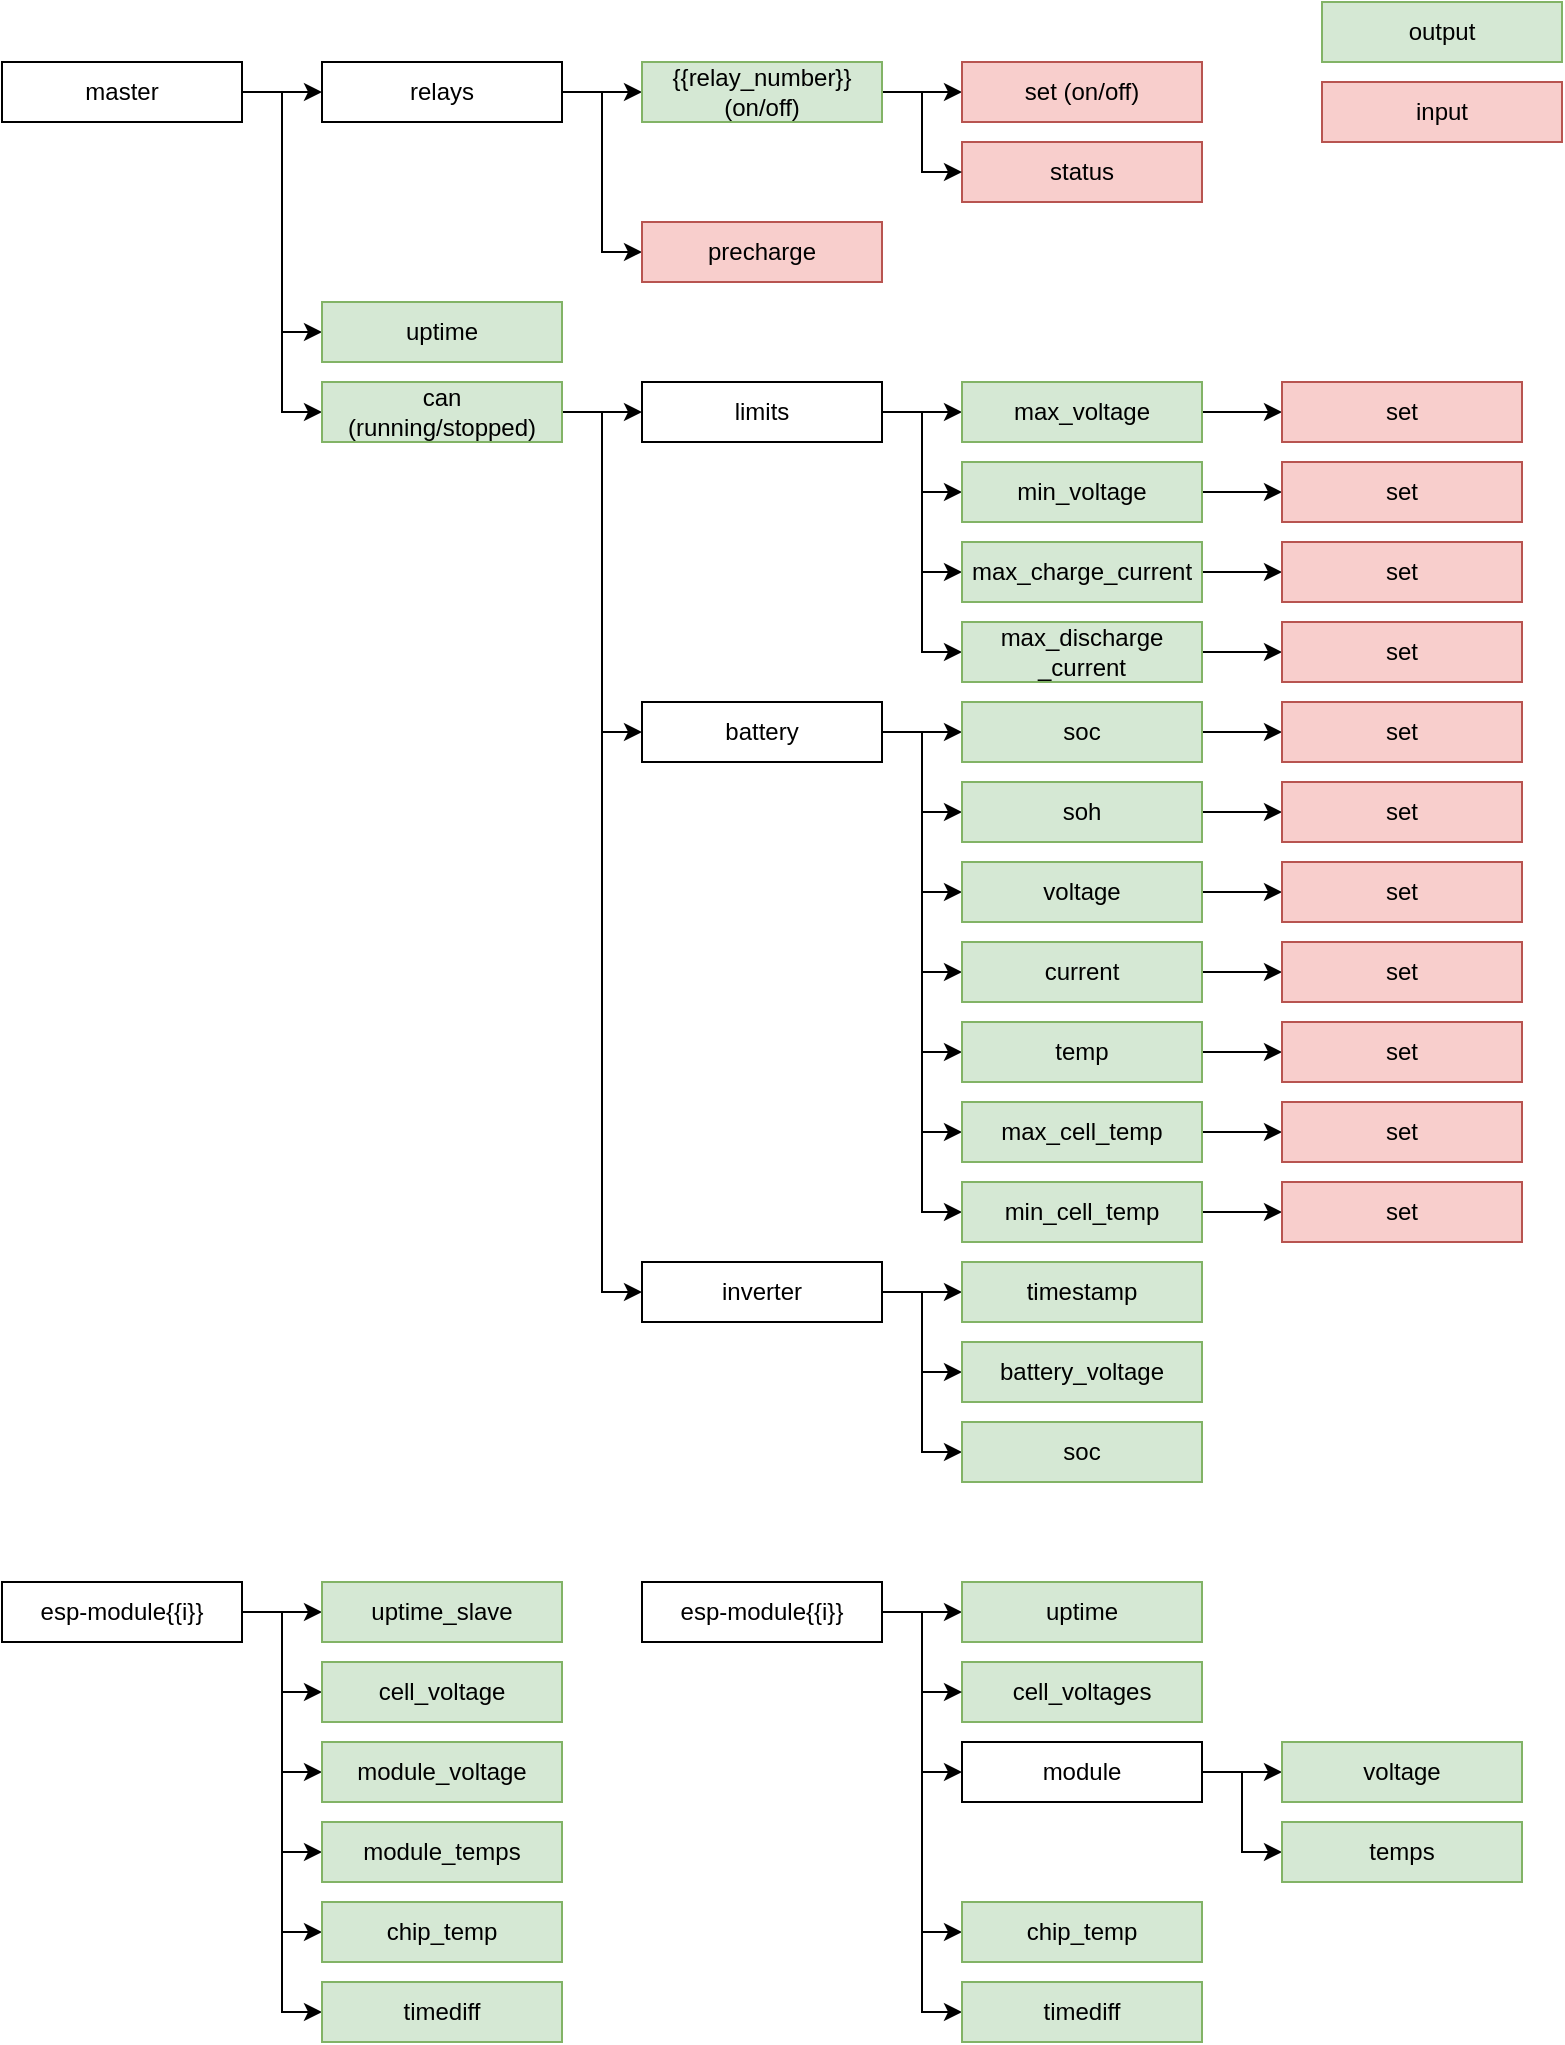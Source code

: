 <mxfile version="15.3.0" type="github">
  <diagram id="C5RBs43oDa-KdzZeNtuy" name="Page-1">
    <mxGraphModel dx="1038" dy="547" grid="1" gridSize="10" guides="1" tooltips="1" connect="1" arrows="1" fold="1" page="1" pageScale="1" pageWidth="827" pageHeight="1169" math="0" shadow="0">
      <root>
        <mxCell id="WIyWlLk6GJQsqaUBKTNV-0" />
        <mxCell id="WIyWlLk6GJQsqaUBKTNV-1" parent="WIyWlLk6GJQsqaUBKTNV-0" />
        <mxCell id="H3WDgLnWywmLZub_K2yU-9" style="edgeStyle=orthogonalEdgeStyle;rounded=0;orthogonalLoop=1;jettySize=auto;html=1;exitX=1;exitY=0.5;exitDx=0;exitDy=0;" edge="1" parent="WIyWlLk6GJQsqaUBKTNV-1" source="H3WDgLnWywmLZub_K2yU-0" target="H3WDgLnWywmLZub_K2yU-1">
          <mxGeometry relative="1" as="geometry" />
        </mxCell>
        <mxCell id="H3WDgLnWywmLZub_K2yU-35" style="edgeStyle=orthogonalEdgeStyle;rounded=0;orthogonalLoop=1;jettySize=auto;html=1;exitX=1;exitY=0.5;exitDx=0;exitDy=0;entryX=0;entryY=0.5;entryDx=0;entryDy=0;" edge="1" parent="WIyWlLk6GJQsqaUBKTNV-1" source="H3WDgLnWywmLZub_K2yU-0" target="H3WDgLnWywmLZub_K2yU-29">
          <mxGeometry relative="1" as="geometry" />
        </mxCell>
        <mxCell id="H3WDgLnWywmLZub_K2yU-53" style="edgeStyle=orthogonalEdgeStyle;rounded=0;orthogonalLoop=1;jettySize=auto;html=1;exitX=1;exitY=0.5;exitDx=0;exitDy=0;entryX=0;entryY=0.5;entryDx=0;entryDy=0;" edge="1" parent="WIyWlLk6GJQsqaUBKTNV-1" source="H3WDgLnWywmLZub_K2yU-0" target="H3WDgLnWywmLZub_K2yU-52">
          <mxGeometry relative="1" as="geometry" />
        </mxCell>
        <mxCell id="H3WDgLnWywmLZub_K2yU-0" value="master" style="rounded=0;whiteSpace=wrap;html=1;" vertex="1" parent="WIyWlLk6GJQsqaUBKTNV-1">
          <mxGeometry x="40" y="40" width="120" height="30" as="geometry" />
        </mxCell>
        <mxCell id="H3WDgLnWywmLZub_K2yU-15" style="edgeStyle=orthogonalEdgeStyle;rounded=0;orthogonalLoop=1;jettySize=auto;html=1;exitX=1;exitY=0.5;exitDx=0;exitDy=0;entryX=0;entryY=0.5;entryDx=0;entryDy=0;" edge="1" parent="WIyWlLk6GJQsqaUBKTNV-1" source="H3WDgLnWywmLZub_K2yU-1" target="H3WDgLnWywmLZub_K2yU-4">
          <mxGeometry relative="1" as="geometry" />
        </mxCell>
        <mxCell id="H3WDgLnWywmLZub_K2yU-16" style="edgeStyle=orthogonalEdgeStyle;rounded=0;orthogonalLoop=1;jettySize=auto;html=1;exitX=1;exitY=0.5;exitDx=0;exitDy=0;entryX=0;entryY=0.5;entryDx=0;entryDy=0;" edge="1" parent="WIyWlLk6GJQsqaUBKTNV-1" source="H3WDgLnWywmLZub_K2yU-1" target="H3WDgLnWywmLZub_K2yU-6">
          <mxGeometry relative="1" as="geometry" />
        </mxCell>
        <mxCell id="H3WDgLnWywmLZub_K2yU-1" value="relays" style="rounded=0;whiteSpace=wrap;html=1;" vertex="1" parent="WIyWlLk6GJQsqaUBKTNV-1">
          <mxGeometry x="200" y="40" width="120" height="30" as="geometry" />
        </mxCell>
        <mxCell id="H3WDgLnWywmLZub_K2yU-30" style="edgeStyle=orthogonalEdgeStyle;rounded=0;orthogonalLoop=1;jettySize=auto;html=1;exitX=1;exitY=0.5;exitDx=0;exitDy=0;" edge="1" parent="WIyWlLk6GJQsqaUBKTNV-1" source="H3WDgLnWywmLZub_K2yU-2" target="H3WDgLnWywmLZub_K2yU-19">
          <mxGeometry relative="1" as="geometry" />
        </mxCell>
        <mxCell id="H3WDgLnWywmLZub_K2yU-31" style="edgeStyle=orthogonalEdgeStyle;rounded=0;orthogonalLoop=1;jettySize=auto;html=1;exitX=1;exitY=0.5;exitDx=0;exitDy=0;entryX=0;entryY=0.5;entryDx=0;entryDy=0;" edge="1" parent="WIyWlLk6GJQsqaUBKTNV-1" source="H3WDgLnWywmLZub_K2yU-2" target="H3WDgLnWywmLZub_K2yU-20">
          <mxGeometry relative="1" as="geometry" />
        </mxCell>
        <mxCell id="H3WDgLnWywmLZub_K2yU-32" style="edgeStyle=orthogonalEdgeStyle;rounded=0;orthogonalLoop=1;jettySize=auto;html=1;exitX=1;exitY=0.5;exitDx=0;exitDy=0;entryX=0;entryY=0.5;entryDx=0;entryDy=0;" edge="1" parent="WIyWlLk6GJQsqaUBKTNV-1" source="H3WDgLnWywmLZub_K2yU-2" target="H3WDgLnWywmLZub_K2yU-21">
          <mxGeometry relative="1" as="geometry" />
        </mxCell>
        <mxCell id="H3WDgLnWywmLZub_K2yU-33" style="edgeStyle=orthogonalEdgeStyle;rounded=0;orthogonalLoop=1;jettySize=auto;html=1;exitX=1;exitY=0.5;exitDx=0;exitDy=0;entryX=0;entryY=0.5;entryDx=0;entryDy=0;" edge="1" parent="WIyWlLk6GJQsqaUBKTNV-1" source="H3WDgLnWywmLZub_K2yU-2" target="H3WDgLnWywmLZub_K2yU-28">
          <mxGeometry relative="1" as="geometry" />
        </mxCell>
        <mxCell id="H3WDgLnWywmLZub_K2yU-34" style="edgeStyle=orthogonalEdgeStyle;rounded=0;orthogonalLoop=1;jettySize=auto;html=1;exitX=1;exitY=0.5;exitDx=0;exitDy=0;entryX=0;entryY=0.5;entryDx=0;entryDy=0;" edge="1" parent="WIyWlLk6GJQsqaUBKTNV-1" source="H3WDgLnWywmLZub_K2yU-2" target="H3WDgLnWywmLZub_K2yU-27">
          <mxGeometry relative="1" as="geometry" />
        </mxCell>
        <mxCell id="H3WDgLnWywmLZub_K2yU-36" style="edgeStyle=orthogonalEdgeStyle;rounded=0;orthogonalLoop=1;jettySize=auto;html=1;exitX=1;exitY=0.5;exitDx=0;exitDy=0;entryX=0;entryY=0.5;entryDx=0;entryDy=0;" edge="1" parent="WIyWlLk6GJQsqaUBKTNV-1" source="H3WDgLnWywmLZub_K2yU-2" target="H3WDgLnWywmLZub_K2yU-26">
          <mxGeometry relative="1" as="geometry" />
        </mxCell>
        <mxCell id="H3WDgLnWywmLZub_K2yU-2" value="esp-module{{i}}" style="rounded=0;whiteSpace=wrap;html=1;" vertex="1" parent="WIyWlLk6GJQsqaUBKTNV-1">
          <mxGeometry x="40" y="800" width="120" height="30" as="geometry" />
        </mxCell>
        <mxCell id="H3WDgLnWywmLZub_K2yU-3" value="status" style="rounded=0;whiteSpace=wrap;html=1;fillColor=#f8cecc;strokeColor=#b85450;" vertex="1" parent="WIyWlLk6GJQsqaUBKTNV-1">
          <mxGeometry x="520" y="80" width="120" height="30" as="geometry" />
        </mxCell>
        <mxCell id="H3WDgLnWywmLZub_K2yU-4" value="precharge" style="rounded=0;whiteSpace=wrap;html=1;fillColor=#f8cecc;strokeColor=#b85450;" vertex="1" parent="WIyWlLk6GJQsqaUBKTNV-1">
          <mxGeometry x="360" y="120" width="120" height="30" as="geometry" />
        </mxCell>
        <mxCell id="H3WDgLnWywmLZub_K2yU-5" value="input" style="rounded=0;whiteSpace=wrap;html=1;fillColor=#f8cecc;strokeColor=#b85450;" vertex="1" parent="WIyWlLk6GJQsqaUBKTNV-1">
          <mxGeometry x="700" y="50" width="120" height="30" as="geometry" />
        </mxCell>
        <mxCell id="H3WDgLnWywmLZub_K2yU-11" style="edgeStyle=orthogonalEdgeStyle;rounded=0;orthogonalLoop=1;jettySize=auto;html=1;" edge="1" parent="WIyWlLk6GJQsqaUBKTNV-1" source="H3WDgLnWywmLZub_K2yU-6" target="H3WDgLnWywmLZub_K2yU-7">
          <mxGeometry relative="1" as="geometry" />
        </mxCell>
        <mxCell id="H3WDgLnWywmLZub_K2yU-12" style="edgeStyle=orthogonalEdgeStyle;rounded=0;orthogonalLoop=1;jettySize=auto;html=1;entryX=0;entryY=0.5;entryDx=0;entryDy=0;" edge="1" parent="WIyWlLk6GJQsqaUBKTNV-1" source="H3WDgLnWywmLZub_K2yU-6" target="H3WDgLnWywmLZub_K2yU-3">
          <mxGeometry relative="1" as="geometry" />
        </mxCell>
        <mxCell id="H3WDgLnWywmLZub_K2yU-6" value="{{relay_number}}&lt;br&gt;(on/off)" style="rounded=0;whiteSpace=wrap;html=1;fillColor=#d5e8d4;strokeColor=#82b366;" vertex="1" parent="WIyWlLk6GJQsqaUBKTNV-1">
          <mxGeometry x="360" y="40" width="120" height="30" as="geometry" />
        </mxCell>
        <mxCell id="H3WDgLnWywmLZub_K2yU-7" value="set (on/off)" style="rounded=0;whiteSpace=wrap;html=1;fillColor=#f8cecc;strokeColor=#b85450;" vertex="1" parent="WIyWlLk6GJQsqaUBKTNV-1">
          <mxGeometry x="520" y="40" width="120" height="30" as="geometry" />
        </mxCell>
        <mxCell id="H3WDgLnWywmLZub_K2yU-18" value="output" style="rounded=0;whiteSpace=wrap;html=1;fillColor=#d5e8d4;strokeColor=#82b366;" vertex="1" parent="WIyWlLk6GJQsqaUBKTNV-1">
          <mxGeometry x="700" y="10" width="120" height="30" as="geometry" />
        </mxCell>
        <mxCell id="H3WDgLnWywmLZub_K2yU-19" value="uptime_slave" style="rounded=0;whiteSpace=wrap;html=1;fillColor=#d5e8d4;strokeColor=#82b366;" vertex="1" parent="WIyWlLk6GJQsqaUBKTNV-1">
          <mxGeometry x="200" y="800" width="120" height="30" as="geometry" />
        </mxCell>
        <mxCell id="H3WDgLnWywmLZub_K2yU-20" value="cell_voltage" style="rounded=0;whiteSpace=wrap;html=1;fillColor=#d5e8d4;strokeColor=#82b366;" vertex="1" parent="WIyWlLk6GJQsqaUBKTNV-1">
          <mxGeometry x="200" y="840" width="120" height="30" as="geometry" />
        </mxCell>
        <mxCell id="H3WDgLnWywmLZub_K2yU-21" value="module_voltage" style="rounded=0;whiteSpace=wrap;html=1;fillColor=#d5e8d4;strokeColor=#82b366;" vertex="1" parent="WIyWlLk6GJQsqaUBKTNV-1">
          <mxGeometry x="200" y="880" width="120" height="30" as="geometry" />
        </mxCell>
        <mxCell id="H3WDgLnWywmLZub_K2yU-51" style="edgeStyle=orthogonalEdgeStyle;rounded=0;orthogonalLoop=1;jettySize=auto;html=1;exitX=1;exitY=0.5;exitDx=0;exitDy=0;entryX=0;entryY=0.5;entryDx=0;entryDy=0;" edge="1" parent="WIyWlLk6GJQsqaUBKTNV-1" source="H3WDgLnWywmLZub_K2yU-24" target="H3WDgLnWywmLZub_K2yU-46">
          <mxGeometry relative="1" as="geometry" />
        </mxCell>
        <mxCell id="H3WDgLnWywmLZub_K2yU-24" value="module" style="rounded=0;whiteSpace=wrap;html=1;" vertex="1" parent="WIyWlLk6GJQsqaUBKTNV-1">
          <mxGeometry x="520" y="880" width="120" height="30" as="geometry" />
        </mxCell>
        <mxCell id="H3WDgLnWywmLZub_K2yU-25" value="cell_voltages" style="rounded=0;whiteSpace=wrap;html=1;fillColor=#d5e8d4;strokeColor=#82b366;" vertex="1" parent="WIyWlLk6GJQsqaUBKTNV-1">
          <mxGeometry x="520" y="840" width="120" height="30" as="geometry" />
        </mxCell>
        <mxCell id="H3WDgLnWywmLZub_K2yU-26" value="timediff" style="rounded=0;whiteSpace=wrap;html=1;fillColor=#d5e8d4;strokeColor=#82b366;" vertex="1" parent="WIyWlLk6GJQsqaUBKTNV-1">
          <mxGeometry x="200" y="1000" width="120" height="30" as="geometry" />
        </mxCell>
        <mxCell id="H3WDgLnWywmLZub_K2yU-27" value="chip_temp" style="rounded=0;whiteSpace=wrap;html=1;fillColor=#d5e8d4;strokeColor=#82b366;" vertex="1" parent="WIyWlLk6GJQsqaUBKTNV-1">
          <mxGeometry x="200" y="960" width="120" height="30" as="geometry" />
        </mxCell>
        <mxCell id="H3WDgLnWywmLZub_K2yU-28" value="module_temps" style="rounded=0;whiteSpace=wrap;html=1;fillColor=#d5e8d4;strokeColor=#82b366;" vertex="1" parent="WIyWlLk6GJQsqaUBKTNV-1">
          <mxGeometry x="200" y="920" width="120" height="30" as="geometry" />
        </mxCell>
        <mxCell id="H3WDgLnWywmLZub_K2yU-29" value="uptime" style="rounded=0;whiteSpace=wrap;html=1;fillColor=#d5e8d4;strokeColor=#82b366;" vertex="1" parent="WIyWlLk6GJQsqaUBKTNV-1">
          <mxGeometry x="200" y="160" width="120" height="30" as="geometry" />
        </mxCell>
        <mxCell id="H3WDgLnWywmLZub_K2yU-37" style="edgeStyle=orthogonalEdgeStyle;rounded=0;orthogonalLoop=1;jettySize=auto;html=1;exitX=1;exitY=0.5;exitDx=0;exitDy=0;" edge="1" parent="WIyWlLk6GJQsqaUBKTNV-1" source="H3WDgLnWywmLZub_K2yU-43" target="H3WDgLnWywmLZub_K2yU-44">
          <mxGeometry relative="1" as="geometry" />
        </mxCell>
        <mxCell id="H3WDgLnWywmLZub_K2yU-38" style="edgeStyle=orthogonalEdgeStyle;rounded=0;orthogonalLoop=1;jettySize=auto;html=1;exitX=1;exitY=0.5;exitDx=0;exitDy=0;entryX=0;entryY=0.5;entryDx=0;entryDy=0;" edge="1" parent="WIyWlLk6GJQsqaUBKTNV-1" source="H3WDgLnWywmLZub_K2yU-43" target="H3WDgLnWywmLZub_K2yU-25">
          <mxGeometry relative="1" as="geometry" />
        </mxCell>
        <mxCell id="H3WDgLnWywmLZub_K2yU-39" style="edgeStyle=orthogonalEdgeStyle;rounded=0;orthogonalLoop=1;jettySize=auto;html=1;exitX=1;exitY=0.5;exitDx=0;exitDy=0;entryX=0;entryY=0.5;entryDx=0;entryDy=0;" edge="1" parent="WIyWlLk6GJQsqaUBKTNV-1" source="H3WDgLnWywmLZub_K2yU-43" target="H3WDgLnWywmLZub_K2yU-24">
          <mxGeometry relative="1" as="geometry" />
        </mxCell>
        <mxCell id="H3WDgLnWywmLZub_K2yU-40" style="edgeStyle=orthogonalEdgeStyle;rounded=0;orthogonalLoop=1;jettySize=auto;html=1;exitX=1;exitY=0.5;exitDx=0;exitDy=0;entryX=0;entryY=0.5;entryDx=0;entryDy=0;" edge="1" parent="WIyWlLk6GJQsqaUBKTNV-1" source="H3WDgLnWywmLZub_K2yU-24" target="H3WDgLnWywmLZub_K2yU-49">
          <mxGeometry relative="1" as="geometry" />
        </mxCell>
        <mxCell id="H3WDgLnWywmLZub_K2yU-41" style="edgeStyle=orthogonalEdgeStyle;rounded=0;orthogonalLoop=1;jettySize=auto;html=1;exitX=1;exitY=0.5;exitDx=0;exitDy=0;entryX=0;entryY=0.5;entryDx=0;entryDy=0;" edge="1" parent="WIyWlLk6GJQsqaUBKTNV-1" source="H3WDgLnWywmLZub_K2yU-43" target="H3WDgLnWywmLZub_K2yU-48">
          <mxGeometry relative="1" as="geometry" />
        </mxCell>
        <mxCell id="H3WDgLnWywmLZub_K2yU-42" style="edgeStyle=orthogonalEdgeStyle;rounded=0;orthogonalLoop=1;jettySize=auto;html=1;exitX=1;exitY=0.5;exitDx=0;exitDy=0;entryX=0;entryY=0.5;entryDx=0;entryDy=0;" edge="1" parent="WIyWlLk6GJQsqaUBKTNV-1" source="H3WDgLnWywmLZub_K2yU-43" target="H3WDgLnWywmLZub_K2yU-47">
          <mxGeometry relative="1" as="geometry" />
        </mxCell>
        <mxCell id="H3WDgLnWywmLZub_K2yU-43" value="esp-module{{i}}" style="rounded=0;whiteSpace=wrap;html=1;" vertex="1" parent="WIyWlLk6GJQsqaUBKTNV-1">
          <mxGeometry x="360" y="800" width="120" height="30" as="geometry" />
        </mxCell>
        <mxCell id="H3WDgLnWywmLZub_K2yU-44" value="uptime" style="rounded=0;whiteSpace=wrap;html=1;fillColor=#d5e8d4;strokeColor=#82b366;" vertex="1" parent="WIyWlLk6GJQsqaUBKTNV-1">
          <mxGeometry x="520" y="800" width="120" height="30" as="geometry" />
        </mxCell>
        <mxCell id="H3WDgLnWywmLZub_K2yU-46" value="voltage" style="rounded=0;whiteSpace=wrap;html=1;fillColor=#d5e8d4;strokeColor=#82b366;" vertex="1" parent="WIyWlLk6GJQsqaUBKTNV-1">
          <mxGeometry x="680" y="880" width="120" height="30" as="geometry" />
        </mxCell>
        <mxCell id="H3WDgLnWywmLZub_K2yU-47" value="timediff" style="rounded=0;whiteSpace=wrap;html=1;fillColor=#d5e8d4;strokeColor=#82b366;" vertex="1" parent="WIyWlLk6GJQsqaUBKTNV-1">
          <mxGeometry x="520" y="1000" width="120" height="30" as="geometry" />
        </mxCell>
        <mxCell id="H3WDgLnWywmLZub_K2yU-48" value="chip_temp" style="rounded=0;whiteSpace=wrap;html=1;fillColor=#d5e8d4;strokeColor=#82b366;" vertex="1" parent="WIyWlLk6GJQsqaUBKTNV-1">
          <mxGeometry x="520" y="960" width="120" height="30" as="geometry" />
        </mxCell>
        <mxCell id="H3WDgLnWywmLZub_K2yU-49" value="temps" style="rounded=0;whiteSpace=wrap;html=1;fillColor=#d5e8d4;strokeColor=#82b366;" vertex="1" parent="WIyWlLk6GJQsqaUBKTNV-1">
          <mxGeometry x="680" y="920" width="120" height="30" as="geometry" />
        </mxCell>
        <mxCell id="H3WDgLnWywmLZub_K2yU-66" value="" style="edgeStyle=orthogonalEdgeStyle;rounded=0;orthogonalLoop=1;jettySize=auto;html=1;" edge="1" parent="WIyWlLk6GJQsqaUBKTNV-1" source="H3WDgLnWywmLZub_K2yU-52" target="H3WDgLnWywmLZub_K2yU-54">
          <mxGeometry relative="1" as="geometry" />
        </mxCell>
        <mxCell id="H3WDgLnWywmLZub_K2yU-71" style="edgeStyle=orthogonalEdgeStyle;rounded=0;orthogonalLoop=1;jettySize=auto;html=1;exitX=1;exitY=0.5;exitDx=0;exitDy=0;entryX=0;entryY=0.5;entryDx=0;entryDy=0;" edge="1" parent="WIyWlLk6GJQsqaUBKTNV-1" source="H3WDgLnWywmLZub_K2yU-52" target="H3WDgLnWywmLZub_K2yU-61">
          <mxGeometry relative="1" as="geometry" />
        </mxCell>
        <mxCell id="H3WDgLnWywmLZub_K2yU-119" style="edgeStyle=orthogonalEdgeStyle;rounded=0;orthogonalLoop=1;jettySize=auto;html=1;exitX=1;exitY=0.5;exitDx=0;exitDy=0;entryX=0;entryY=0.5;entryDx=0;entryDy=0;" edge="1" parent="WIyWlLk6GJQsqaUBKTNV-1" source="H3WDgLnWywmLZub_K2yU-52" target="H3WDgLnWywmLZub_K2yU-112">
          <mxGeometry relative="1" as="geometry" />
        </mxCell>
        <mxCell id="H3WDgLnWywmLZub_K2yU-52" value="can&lt;br&gt;(running/stopped)" style="rounded=0;whiteSpace=wrap;html=1;fillColor=#d5e8d4;strokeColor=#82b366;" vertex="1" parent="WIyWlLk6GJQsqaUBKTNV-1">
          <mxGeometry x="200" y="200" width="120" height="30" as="geometry" />
        </mxCell>
        <mxCell id="H3WDgLnWywmLZub_K2yU-65" value="" style="edgeStyle=orthogonalEdgeStyle;rounded=0;orthogonalLoop=1;jettySize=auto;html=1;entryX=0;entryY=0.5;entryDx=0;entryDy=0;" edge="1" parent="WIyWlLk6GJQsqaUBKTNV-1" source="H3WDgLnWywmLZub_K2yU-54" target="H3WDgLnWywmLZub_K2yU-56">
          <mxGeometry relative="1" as="geometry">
            <mxPoint x="520" y="215" as="targetPoint" />
          </mxGeometry>
        </mxCell>
        <mxCell id="H3WDgLnWywmLZub_K2yU-100" style="edgeStyle=orthogonalEdgeStyle;rounded=0;orthogonalLoop=1;jettySize=auto;html=1;exitX=1;exitY=0.5;exitDx=0;exitDy=0;entryX=0;entryY=0.5;entryDx=0;entryDy=0;" edge="1" parent="WIyWlLk6GJQsqaUBKTNV-1" source="H3WDgLnWywmLZub_K2yU-54" target="H3WDgLnWywmLZub_K2yU-57">
          <mxGeometry relative="1" as="geometry" />
        </mxCell>
        <mxCell id="H3WDgLnWywmLZub_K2yU-103" style="edgeStyle=orthogonalEdgeStyle;rounded=0;orthogonalLoop=1;jettySize=auto;html=1;exitX=1;exitY=0.5;exitDx=0;exitDy=0;entryX=0;entryY=0.5;entryDx=0;entryDy=0;" edge="1" parent="WIyWlLk6GJQsqaUBKTNV-1" source="H3WDgLnWywmLZub_K2yU-54" target="H3WDgLnWywmLZub_K2yU-59">
          <mxGeometry relative="1" as="geometry" />
        </mxCell>
        <mxCell id="H3WDgLnWywmLZub_K2yU-104" style="edgeStyle=orthogonalEdgeStyle;rounded=0;orthogonalLoop=1;jettySize=auto;html=1;exitX=1;exitY=0.5;exitDx=0;exitDy=0;entryX=0;entryY=0.5;entryDx=0;entryDy=0;" edge="1" parent="WIyWlLk6GJQsqaUBKTNV-1" source="H3WDgLnWywmLZub_K2yU-54" target="H3WDgLnWywmLZub_K2yU-60">
          <mxGeometry relative="1" as="geometry" />
        </mxCell>
        <mxCell id="H3WDgLnWywmLZub_K2yU-54" value="limits" style="rounded=0;whiteSpace=wrap;html=1;" vertex="1" parent="WIyWlLk6GJQsqaUBKTNV-1">
          <mxGeometry x="360" y="200" width="120" height="30" as="geometry" />
        </mxCell>
        <mxCell id="H3WDgLnWywmLZub_K2yU-83" value="" style="edgeStyle=orthogonalEdgeStyle;rounded=0;orthogonalLoop=1;jettySize=auto;html=1;entryX=0;entryY=0.5;entryDx=0;entryDy=0;" edge="1" parent="WIyWlLk6GJQsqaUBKTNV-1" source="H3WDgLnWywmLZub_K2yU-56" target="H3WDgLnWywmLZub_K2yU-81">
          <mxGeometry relative="1" as="geometry" />
        </mxCell>
        <mxCell id="H3WDgLnWywmLZub_K2yU-56" value="max_voltage" style="rounded=0;whiteSpace=wrap;html=1;fillColor=#d5e8d4;strokeColor=#82b366;" vertex="1" parent="WIyWlLk6GJQsqaUBKTNV-1">
          <mxGeometry x="520" y="200" width="120" height="30" as="geometry" />
        </mxCell>
        <mxCell id="H3WDgLnWywmLZub_K2yU-84" value="" style="edgeStyle=orthogonalEdgeStyle;rounded=0;orthogonalLoop=1;jettySize=auto;html=1;" edge="1" parent="WIyWlLk6GJQsqaUBKTNV-1" source="H3WDgLnWywmLZub_K2yU-57" target="H3WDgLnWywmLZub_K2yU-82">
          <mxGeometry relative="1" as="geometry" />
        </mxCell>
        <mxCell id="H3WDgLnWywmLZub_K2yU-57" value="min_voltage" style="rounded=0;whiteSpace=wrap;html=1;fillColor=#d5e8d4;strokeColor=#82b366;" vertex="1" parent="WIyWlLk6GJQsqaUBKTNV-1">
          <mxGeometry x="520" y="240" width="120" height="30" as="geometry" />
        </mxCell>
        <mxCell id="H3WDgLnWywmLZub_K2yU-86" value="" style="edgeStyle=orthogonalEdgeStyle;rounded=0;orthogonalLoop=1;jettySize=auto;html=1;" edge="1" parent="WIyWlLk6GJQsqaUBKTNV-1" source="H3WDgLnWywmLZub_K2yU-59" target="H3WDgLnWywmLZub_K2yU-85">
          <mxGeometry relative="1" as="geometry" />
        </mxCell>
        <mxCell id="H3WDgLnWywmLZub_K2yU-59" value="max_charge_current" style="rounded=0;whiteSpace=wrap;html=1;fillColor=#d5e8d4;strokeColor=#82b366;" vertex="1" parent="WIyWlLk6GJQsqaUBKTNV-1">
          <mxGeometry x="520" y="280" width="120" height="30" as="geometry" />
        </mxCell>
        <mxCell id="H3WDgLnWywmLZub_K2yU-88" value="" style="edgeStyle=orthogonalEdgeStyle;rounded=0;orthogonalLoop=1;jettySize=auto;html=1;" edge="1" parent="WIyWlLk6GJQsqaUBKTNV-1" source="H3WDgLnWywmLZub_K2yU-60" target="H3WDgLnWywmLZub_K2yU-87">
          <mxGeometry relative="1" as="geometry" />
        </mxCell>
        <mxCell id="H3WDgLnWywmLZub_K2yU-60" value="max_discharge&lt;br&gt;_current" style="rounded=0;whiteSpace=wrap;html=1;fillColor=#d5e8d4;strokeColor=#82b366;" vertex="1" parent="WIyWlLk6GJQsqaUBKTNV-1">
          <mxGeometry x="520" y="320" width="120" height="30" as="geometry" />
        </mxCell>
        <mxCell id="H3WDgLnWywmLZub_K2yU-64" value="" style="edgeStyle=orthogonalEdgeStyle;rounded=0;orthogonalLoop=1;jettySize=auto;html=1;" edge="1" parent="WIyWlLk6GJQsqaUBKTNV-1" source="H3WDgLnWywmLZub_K2yU-61" target="H3WDgLnWywmLZub_K2yU-62">
          <mxGeometry relative="1" as="geometry" />
        </mxCell>
        <mxCell id="H3WDgLnWywmLZub_K2yU-74" style="edgeStyle=orthogonalEdgeStyle;rounded=0;orthogonalLoop=1;jettySize=auto;html=1;exitX=1;exitY=0.5;exitDx=0;exitDy=0;entryX=0;entryY=0.5;entryDx=0;entryDy=0;" edge="1" parent="WIyWlLk6GJQsqaUBKTNV-1" source="H3WDgLnWywmLZub_K2yU-61" target="H3WDgLnWywmLZub_K2yU-73">
          <mxGeometry relative="1" as="geometry" />
        </mxCell>
        <mxCell id="H3WDgLnWywmLZub_K2yU-78" style="edgeStyle=orthogonalEdgeStyle;rounded=0;orthogonalLoop=1;jettySize=auto;html=1;exitX=1;exitY=0.5;exitDx=0;exitDy=0;entryX=0;entryY=0.5;entryDx=0;entryDy=0;" edge="1" parent="WIyWlLk6GJQsqaUBKTNV-1" source="H3WDgLnWywmLZub_K2yU-61" target="H3WDgLnWywmLZub_K2yU-76">
          <mxGeometry relative="1" as="geometry" />
        </mxCell>
        <mxCell id="H3WDgLnWywmLZub_K2yU-79" style="edgeStyle=orthogonalEdgeStyle;rounded=0;orthogonalLoop=1;jettySize=auto;html=1;exitX=1;exitY=0.5;exitDx=0;exitDy=0;entryX=0;entryY=0.5;entryDx=0;entryDy=0;" edge="1" parent="WIyWlLk6GJQsqaUBKTNV-1" source="H3WDgLnWywmLZub_K2yU-61" target="H3WDgLnWywmLZub_K2yU-77">
          <mxGeometry relative="1" as="geometry" />
        </mxCell>
        <mxCell id="H3WDgLnWywmLZub_K2yU-80" style="edgeStyle=orthogonalEdgeStyle;rounded=0;orthogonalLoop=1;jettySize=auto;html=1;exitX=1;exitY=0.5;exitDx=0;exitDy=0;entryX=0;entryY=0.5;entryDx=0;entryDy=0;" edge="1" parent="WIyWlLk6GJQsqaUBKTNV-1" source="H3WDgLnWywmLZub_K2yU-61" target="H3WDgLnWywmLZub_K2yU-75">
          <mxGeometry relative="1" as="geometry" />
        </mxCell>
        <mxCell id="H3WDgLnWywmLZub_K2yU-110" style="edgeStyle=orthogonalEdgeStyle;rounded=0;orthogonalLoop=1;jettySize=auto;html=1;entryX=0;entryY=0.5;entryDx=0;entryDy=0;" edge="1" parent="WIyWlLk6GJQsqaUBKTNV-1" source="H3WDgLnWywmLZub_K2yU-61" target="H3WDgLnWywmLZub_K2yU-99">
          <mxGeometry relative="1" as="geometry" />
        </mxCell>
        <mxCell id="H3WDgLnWywmLZub_K2yU-111" style="edgeStyle=orthogonalEdgeStyle;rounded=0;orthogonalLoop=1;jettySize=auto;html=1;exitX=1;exitY=0.5;exitDx=0;exitDy=0;entryX=0;entryY=0.5;entryDx=0;entryDy=0;" edge="1" parent="WIyWlLk6GJQsqaUBKTNV-1" source="H3WDgLnWywmLZub_K2yU-61" target="H3WDgLnWywmLZub_K2yU-105">
          <mxGeometry relative="1" as="geometry" />
        </mxCell>
        <mxCell id="H3WDgLnWywmLZub_K2yU-61" value="battery" style="rounded=0;whiteSpace=wrap;html=1;" vertex="1" parent="WIyWlLk6GJQsqaUBKTNV-1">
          <mxGeometry x="360" y="360" width="120" height="30" as="geometry" />
        </mxCell>
        <mxCell id="H3WDgLnWywmLZub_K2yU-90" value="" style="edgeStyle=orthogonalEdgeStyle;rounded=0;orthogonalLoop=1;jettySize=auto;html=1;" edge="1" parent="WIyWlLk6GJQsqaUBKTNV-1" source="H3WDgLnWywmLZub_K2yU-62" target="H3WDgLnWywmLZub_K2yU-89">
          <mxGeometry relative="1" as="geometry" />
        </mxCell>
        <mxCell id="H3WDgLnWywmLZub_K2yU-62" value="soc" style="rounded=0;whiteSpace=wrap;html=1;fillColor=#d5e8d4;strokeColor=#82b366;" vertex="1" parent="WIyWlLk6GJQsqaUBKTNV-1">
          <mxGeometry x="520" y="360" width="120" height="30" as="geometry" />
        </mxCell>
        <mxCell id="H3WDgLnWywmLZub_K2yU-92" value="" style="edgeStyle=orthogonalEdgeStyle;rounded=0;orthogonalLoop=1;jettySize=auto;html=1;" edge="1" parent="WIyWlLk6GJQsqaUBKTNV-1" source="H3WDgLnWywmLZub_K2yU-73" target="H3WDgLnWywmLZub_K2yU-91">
          <mxGeometry relative="1" as="geometry" />
        </mxCell>
        <mxCell id="H3WDgLnWywmLZub_K2yU-73" value="soh" style="rounded=0;whiteSpace=wrap;html=1;fillColor=#d5e8d4;strokeColor=#82b366;" vertex="1" parent="WIyWlLk6GJQsqaUBKTNV-1">
          <mxGeometry x="520" y="400" width="120" height="30" as="geometry" />
        </mxCell>
        <mxCell id="H3WDgLnWywmLZub_K2yU-94" value="" style="edgeStyle=orthogonalEdgeStyle;rounded=0;orthogonalLoop=1;jettySize=auto;html=1;" edge="1" parent="WIyWlLk6GJQsqaUBKTNV-1" source="H3WDgLnWywmLZub_K2yU-75" target="H3WDgLnWywmLZub_K2yU-93">
          <mxGeometry relative="1" as="geometry" />
        </mxCell>
        <mxCell id="H3WDgLnWywmLZub_K2yU-75" value="voltage" style="rounded=0;whiteSpace=wrap;html=1;fillColor=#d5e8d4;strokeColor=#82b366;" vertex="1" parent="WIyWlLk6GJQsqaUBKTNV-1">
          <mxGeometry x="520" y="440" width="120" height="30" as="geometry" />
        </mxCell>
        <mxCell id="H3WDgLnWywmLZub_K2yU-96" value="" style="edgeStyle=orthogonalEdgeStyle;rounded=0;orthogonalLoop=1;jettySize=auto;html=1;" edge="1" parent="WIyWlLk6GJQsqaUBKTNV-1" source="H3WDgLnWywmLZub_K2yU-76" target="H3WDgLnWywmLZub_K2yU-95">
          <mxGeometry relative="1" as="geometry" />
        </mxCell>
        <mxCell id="H3WDgLnWywmLZub_K2yU-76" value="current" style="rounded=0;whiteSpace=wrap;html=1;fillColor=#d5e8d4;strokeColor=#82b366;" vertex="1" parent="WIyWlLk6GJQsqaUBKTNV-1">
          <mxGeometry x="520" y="480" width="120" height="30" as="geometry" />
        </mxCell>
        <mxCell id="H3WDgLnWywmLZub_K2yU-98" value="" style="edgeStyle=orthogonalEdgeStyle;rounded=0;orthogonalLoop=1;jettySize=auto;html=1;" edge="1" parent="WIyWlLk6GJQsqaUBKTNV-1" source="H3WDgLnWywmLZub_K2yU-77" target="H3WDgLnWywmLZub_K2yU-97">
          <mxGeometry relative="1" as="geometry" />
        </mxCell>
        <mxCell id="H3WDgLnWywmLZub_K2yU-77" value="temp" style="rounded=0;whiteSpace=wrap;html=1;fillColor=#d5e8d4;strokeColor=#82b366;" vertex="1" parent="WIyWlLk6GJQsqaUBKTNV-1">
          <mxGeometry x="520" y="520" width="120" height="30" as="geometry" />
        </mxCell>
        <mxCell id="H3WDgLnWywmLZub_K2yU-81" value="set" style="rounded=0;whiteSpace=wrap;html=1;fillColor=#f8cecc;strokeColor=#b85450;" vertex="1" parent="WIyWlLk6GJQsqaUBKTNV-1">
          <mxGeometry x="680" y="200" width="120" height="30" as="geometry" />
        </mxCell>
        <mxCell id="H3WDgLnWywmLZub_K2yU-82" value="set" style="rounded=0;whiteSpace=wrap;html=1;fillColor=#f8cecc;strokeColor=#b85450;" vertex="1" parent="WIyWlLk6GJQsqaUBKTNV-1">
          <mxGeometry x="680" y="240" width="120" height="30" as="geometry" />
        </mxCell>
        <mxCell id="H3WDgLnWywmLZub_K2yU-85" value="set" style="rounded=0;whiteSpace=wrap;html=1;fillColor=#f8cecc;strokeColor=#b85450;" vertex="1" parent="WIyWlLk6GJQsqaUBKTNV-1">
          <mxGeometry x="680" y="280" width="120" height="30" as="geometry" />
        </mxCell>
        <mxCell id="H3WDgLnWywmLZub_K2yU-87" value="set" style="rounded=0;whiteSpace=wrap;html=1;fillColor=#f8cecc;strokeColor=#b85450;" vertex="1" parent="WIyWlLk6GJQsqaUBKTNV-1">
          <mxGeometry x="680" y="320" width="120" height="30" as="geometry" />
        </mxCell>
        <mxCell id="H3WDgLnWywmLZub_K2yU-89" value="set" style="rounded=0;whiteSpace=wrap;html=1;fillColor=#f8cecc;strokeColor=#b85450;" vertex="1" parent="WIyWlLk6GJQsqaUBKTNV-1">
          <mxGeometry x="680" y="360" width="120" height="30" as="geometry" />
        </mxCell>
        <mxCell id="H3WDgLnWywmLZub_K2yU-91" value="set" style="rounded=0;whiteSpace=wrap;html=1;fillColor=#f8cecc;strokeColor=#b85450;" vertex="1" parent="WIyWlLk6GJQsqaUBKTNV-1">
          <mxGeometry x="680" y="400" width="120" height="30" as="geometry" />
        </mxCell>
        <mxCell id="H3WDgLnWywmLZub_K2yU-93" value="set" style="rounded=0;whiteSpace=wrap;html=1;fillColor=#f8cecc;strokeColor=#b85450;" vertex="1" parent="WIyWlLk6GJQsqaUBKTNV-1">
          <mxGeometry x="680" y="440" width="120" height="30" as="geometry" />
        </mxCell>
        <mxCell id="H3WDgLnWywmLZub_K2yU-95" value="set" style="rounded=0;whiteSpace=wrap;html=1;fillColor=#f8cecc;strokeColor=#b85450;" vertex="1" parent="WIyWlLk6GJQsqaUBKTNV-1">
          <mxGeometry x="680" y="480" width="120" height="30" as="geometry" />
        </mxCell>
        <mxCell id="H3WDgLnWywmLZub_K2yU-97" value="set" style="rounded=0;whiteSpace=wrap;html=1;fillColor=#f8cecc;strokeColor=#b85450;" vertex="1" parent="WIyWlLk6GJQsqaUBKTNV-1">
          <mxGeometry x="680" y="520" width="120" height="30" as="geometry" />
        </mxCell>
        <mxCell id="H3WDgLnWywmLZub_K2yU-108" value="" style="edgeStyle=orthogonalEdgeStyle;rounded=0;orthogonalLoop=1;jettySize=auto;html=1;entryX=0;entryY=0.5;entryDx=0;entryDy=0;" edge="1" parent="WIyWlLk6GJQsqaUBKTNV-1" source="H3WDgLnWywmLZub_K2yU-99" target="H3WDgLnWywmLZub_K2yU-106">
          <mxGeometry relative="1" as="geometry" />
        </mxCell>
        <mxCell id="H3WDgLnWywmLZub_K2yU-99" value="max_cell_temp" style="rounded=0;whiteSpace=wrap;html=1;fillColor=#d5e8d4;strokeColor=#82b366;" vertex="1" parent="WIyWlLk6GJQsqaUBKTNV-1">
          <mxGeometry x="520" y="560" width="120" height="30" as="geometry" />
        </mxCell>
        <mxCell id="H3WDgLnWywmLZub_K2yU-109" value="" style="edgeStyle=orthogonalEdgeStyle;rounded=0;orthogonalLoop=1;jettySize=auto;html=1;" edge="1" parent="WIyWlLk6GJQsqaUBKTNV-1" source="H3WDgLnWywmLZub_K2yU-105" target="H3WDgLnWywmLZub_K2yU-107">
          <mxGeometry relative="1" as="geometry" />
        </mxCell>
        <mxCell id="H3WDgLnWywmLZub_K2yU-105" value="min_cell_temp" style="rounded=0;whiteSpace=wrap;html=1;fillColor=#d5e8d4;strokeColor=#82b366;" vertex="1" parent="WIyWlLk6GJQsqaUBKTNV-1">
          <mxGeometry x="520" y="600" width="120" height="30" as="geometry" />
        </mxCell>
        <mxCell id="H3WDgLnWywmLZub_K2yU-106" value="set" style="rounded=0;whiteSpace=wrap;html=1;fillColor=#f8cecc;strokeColor=#b85450;" vertex="1" parent="WIyWlLk6GJQsqaUBKTNV-1">
          <mxGeometry x="680" y="560" width="120" height="30" as="geometry" />
        </mxCell>
        <mxCell id="H3WDgLnWywmLZub_K2yU-107" value="set" style="rounded=0;whiteSpace=wrap;html=1;fillColor=#f8cecc;strokeColor=#b85450;" vertex="1" parent="WIyWlLk6GJQsqaUBKTNV-1">
          <mxGeometry x="680" y="600" width="120" height="30" as="geometry" />
        </mxCell>
        <mxCell id="H3WDgLnWywmLZub_K2yU-116" style="edgeStyle=orthogonalEdgeStyle;rounded=0;orthogonalLoop=1;jettySize=auto;html=1;exitX=1;exitY=0.5;exitDx=0;exitDy=0;entryX=0;entryY=0.5;entryDx=0;entryDy=0;" edge="1" parent="WIyWlLk6GJQsqaUBKTNV-1" source="H3WDgLnWywmLZub_K2yU-112" target="H3WDgLnWywmLZub_K2yU-113">
          <mxGeometry relative="1" as="geometry" />
        </mxCell>
        <mxCell id="H3WDgLnWywmLZub_K2yU-117" style="edgeStyle=orthogonalEdgeStyle;rounded=0;orthogonalLoop=1;jettySize=auto;html=1;exitX=1;exitY=0.5;exitDx=0;exitDy=0;entryX=0;entryY=0.5;entryDx=0;entryDy=0;" edge="1" parent="WIyWlLk6GJQsqaUBKTNV-1" source="H3WDgLnWywmLZub_K2yU-112" target="H3WDgLnWywmLZub_K2yU-114">
          <mxGeometry relative="1" as="geometry" />
        </mxCell>
        <mxCell id="H3WDgLnWywmLZub_K2yU-118" style="edgeStyle=orthogonalEdgeStyle;rounded=0;orthogonalLoop=1;jettySize=auto;html=1;exitX=1;exitY=0.5;exitDx=0;exitDy=0;entryX=0;entryY=0.5;entryDx=0;entryDy=0;" edge="1" parent="WIyWlLk6GJQsqaUBKTNV-1" source="H3WDgLnWywmLZub_K2yU-112" target="H3WDgLnWywmLZub_K2yU-115">
          <mxGeometry relative="1" as="geometry" />
        </mxCell>
        <mxCell id="H3WDgLnWywmLZub_K2yU-112" value="inverter" style="rounded=0;whiteSpace=wrap;html=1;" vertex="1" parent="WIyWlLk6GJQsqaUBKTNV-1">
          <mxGeometry x="360" y="640" width="120" height="30" as="geometry" />
        </mxCell>
        <mxCell id="H3WDgLnWywmLZub_K2yU-113" value="timestamp" style="rounded=0;whiteSpace=wrap;html=1;fillColor=#d5e8d4;strokeColor=#82b366;" vertex="1" parent="WIyWlLk6GJQsqaUBKTNV-1">
          <mxGeometry x="520" y="640" width="120" height="30" as="geometry" />
        </mxCell>
        <mxCell id="H3WDgLnWywmLZub_K2yU-114" value="battery_voltage" style="rounded=0;whiteSpace=wrap;html=1;fillColor=#d5e8d4;strokeColor=#82b366;" vertex="1" parent="WIyWlLk6GJQsqaUBKTNV-1">
          <mxGeometry x="520" y="680" width="120" height="30" as="geometry" />
        </mxCell>
        <mxCell id="H3WDgLnWywmLZub_K2yU-115" value="soc" style="rounded=0;whiteSpace=wrap;html=1;fillColor=#d5e8d4;strokeColor=#82b366;" vertex="1" parent="WIyWlLk6GJQsqaUBKTNV-1">
          <mxGeometry x="520" y="720" width="120" height="30" as="geometry" />
        </mxCell>
      </root>
    </mxGraphModel>
  </diagram>
</mxfile>
